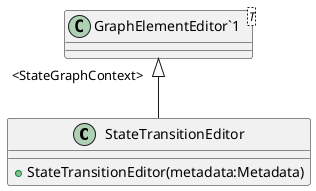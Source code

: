 @startuml
class StateTransitionEditor {
    + StateTransitionEditor(metadata:Metadata)
}
class "GraphElementEditor`1"<T> {
}
"GraphElementEditor`1" "<StateGraphContext>" <|-- StateTransitionEditor
@enduml
